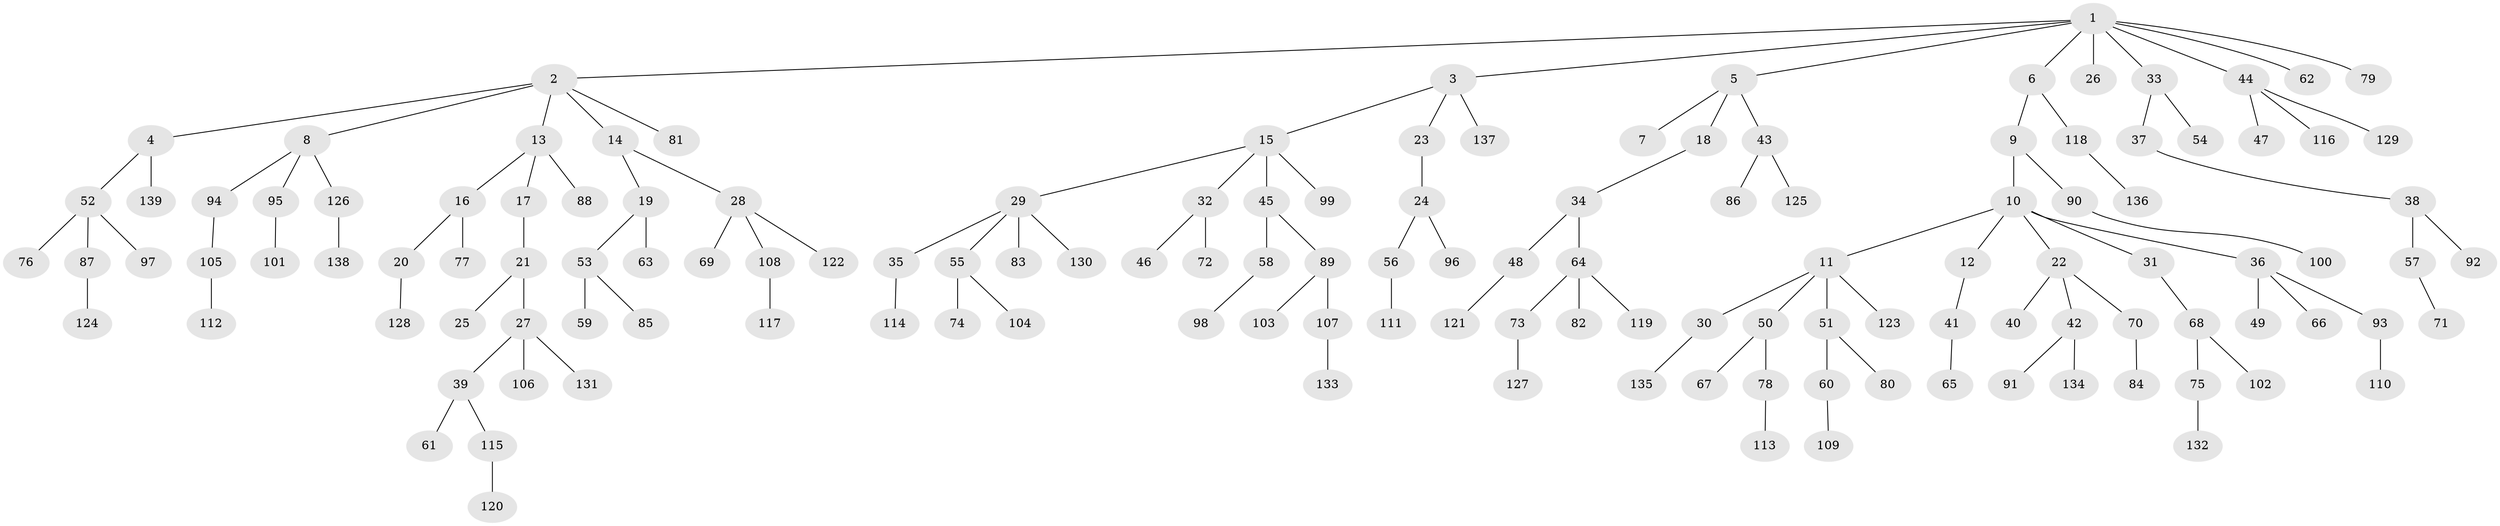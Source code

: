 // coarse degree distribution, {10: 0.010309278350515464, 8: 0.020618556701030927, 3: 0.14432989690721648, 5: 0.020618556701030927, 4: 0.061855670103092786, 2: 0.18556701030927836, 1: 0.5567010309278351}
// Generated by graph-tools (version 1.1) at 2025/42/03/06/25 10:42:06]
// undirected, 139 vertices, 138 edges
graph export_dot {
graph [start="1"]
  node [color=gray90,style=filled];
  1;
  2;
  3;
  4;
  5;
  6;
  7;
  8;
  9;
  10;
  11;
  12;
  13;
  14;
  15;
  16;
  17;
  18;
  19;
  20;
  21;
  22;
  23;
  24;
  25;
  26;
  27;
  28;
  29;
  30;
  31;
  32;
  33;
  34;
  35;
  36;
  37;
  38;
  39;
  40;
  41;
  42;
  43;
  44;
  45;
  46;
  47;
  48;
  49;
  50;
  51;
  52;
  53;
  54;
  55;
  56;
  57;
  58;
  59;
  60;
  61;
  62;
  63;
  64;
  65;
  66;
  67;
  68;
  69;
  70;
  71;
  72;
  73;
  74;
  75;
  76;
  77;
  78;
  79;
  80;
  81;
  82;
  83;
  84;
  85;
  86;
  87;
  88;
  89;
  90;
  91;
  92;
  93;
  94;
  95;
  96;
  97;
  98;
  99;
  100;
  101;
  102;
  103;
  104;
  105;
  106;
  107;
  108;
  109;
  110;
  111;
  112;
  113;
  114;
  115;
  116;
  117;
  118;
  119;
  120;
  121;
  122;
  123;
  124;
  125;
  126;
  127;
  128;
  129;
  130;
  131;
  132;
  133;
  134;
  135;
  136;
  137;
  138;
  139;
  1 -- 2;
  1 -- 3;
  1 -- 5;
  1 -- 6;
  1 -- 26;
  1 -- 33;
  1 -- 44;
  1 -- 62;
  1 -- 79;
  2 -- 4;
  2 -- 8;
  2 -- 13;
  2 -- 14;
  2 -- 81;
  3 -- 15;
  3 -- 23;
  3 -- 137;
  4 -- 52;
  4 -- 139;
  5 -- 7;
  5 -- 18;
  5 -- 43;
  6 -- 9;
  6 -- 118;
  8 -- 94;
  8 -- 95;
  8 -- 126;
  9 -- 10;
  9 -- 90;
  10 -- 11;
  10 -- 12;
  10 -- 22;
  10 -- 31;
  10 -- 36;
  11 -- 30;
  11 -- 50;
  11 -- 51;
  11 -- 123;
  12 -- 41;
  13 -- 16;
  13 -- 17;
  13 -- 88;
  14 -- 19;
  14 -- 28;
  15 -- 29;
  15 -- 32;
  15 -- 45;
  15 -- 99;
  16 -- 20;
  16 -- 77;
  17 -- 21;
  18 -- 34;
  19 -- 53;
  19 -- 63;
  20 -- 128;
  21 -- 25;
  21 -- 27;
  22 -- 40;
  22 -- 42;
  22 -- 70;
  23 -- 24;
  24 -- 56;
  24 -- 96;
  27 -- 39;
  27 -- 106;
  27 -- 131;
  28 -- 69;
  28 -- 108;
  28 -- 122;
  29 -- 35;
  29 -- 55;
  29 -- 83;
  29 -- 130;
  30 -- 135;
  31 -- 68;
  32 -- 46;
  32 -- 72;
  33 -- 37;
  33 -- 54;
  34 -- 48;
  34 -- 64;
  35 -- 114;
  36 -- 49;
  36 -- 66;
  36 -- 93;
  37 -- 38;
  38 -- 57;
  38 -- 92;
  39 -- 61;
  39 -- 115;
  41 -- 65;
  42 -- 91;
  42 -- 134;
  43 -- 86;
  43 -- 125;
  44 -- 47;
  44 -- 116;
  44 -- 129;
  45 -- 58;
  45 -- 89;
  48 -- 121;
  50 -- 67;
  50 -- 78;
  51 -- 60;
  51 -- 80;
  52 -- 76;
  52 -- 87;
  52 -- 97;
  53 -- 59;
  53 -- 85;
  55 -- 74;
  55 -- 104;
  56 -- 111;
  57 -- 71;
  58 -- 98;
  60 -- 109;
  64 -- 73;
  64 -- 82;
  64 -- 119;
  68 -- 75;
  68 -- 102;
  70 -- 84;
  73 -- 127;
  75 -- 132;
  78 -- 113;
  87 -- 124;
  89 -- 103;
  89 -- 107;
  90 -- 100;
  93 -- 110;
  94 -- 105;
  95 -- 101;
  105 -- 112;
  107 -- 133;
  108 -- 117;
  115 -- 120;
  118 -- 136;
  126 -- 138;
}
